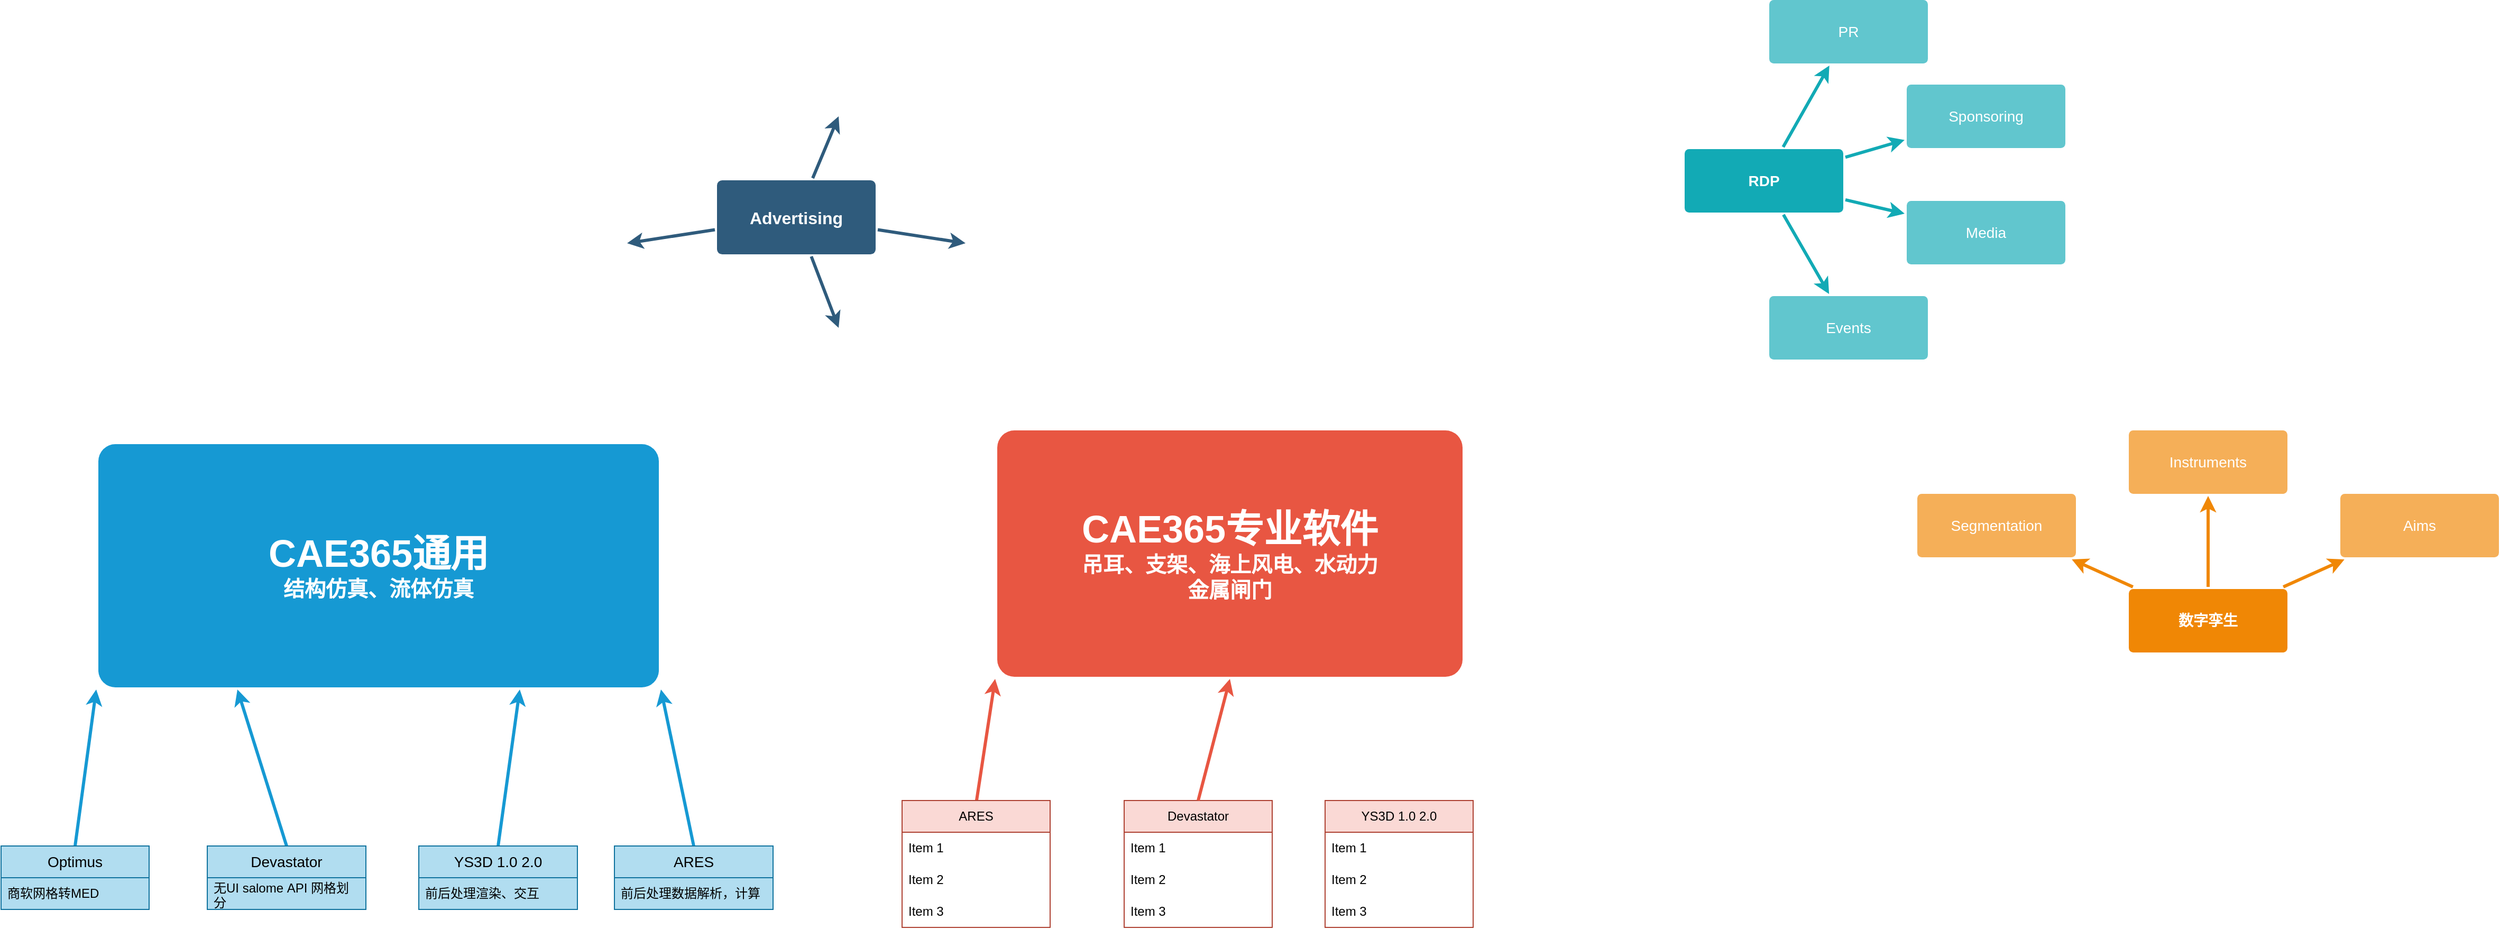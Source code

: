 <mxfile version="27.0.6">
  <diagram id="6a731a19-8d31-9384-78a2-239565b7b9f0" name="Page-1">
    <mxGraphModel dx="1694" dy="341" grid="1" gridSize="10" guides="1" tooltips="1" connect="1" arrows="1" fold="1" page="1" pageScale="1" pageWidth="1169" pageHeight="827" background="none" math="0" shadow="0">
      <root>
        <mxCell id="0" />
        <mxCell id="1" parent="0" />
        <mxCell id="1745" value="" style="edgeStyle=none;rounded=0;jumpStyle=none;html=1;shadow=0;labelBackgroundColor=none;startArrow=none;startFill=0;endArrow=classic;endFill=1;jettySize=auto;orthogonalLoop=1;strokeColor=#2F5B7C;strokeWidth=3;fontFamily=Helvetica;fontSize=16;fontColor=#23445D;spacing=5;" parent="1" source="1749" edge="1">
          <mxGeometry relative="1" as="geometry">
            <mxPoint x="610" y="320" as="targetPoint" />
          </mxGeometry>
        </mxCell>
        <mxCell id="1746" value="" style="edgeStyle=none;rounded=0;jumpStyle=none;html=1;shadow=0;labelBackgroundColor=none;startArrow=none;startFill=0;endArrow=classic;endFill=1;jettySize=auto;orthogonalLoop=1;strokeColor=#2F5B7C;strokeWidth=3;fontFamily=Helvetica;fontSize=16;fontColor=#23445D;spacing=5;" parent="1" source="1749" edge="1">
          <mxGeometry relative="1" as="geometry">
            <mxPoint x="730" y="440" as="targetPoint" />
          </mxGeometry>
        </mxCell>
        <mxCell id="1747" value="" style="edgeStyle=none;rounded=0;jumpStyle=none;html=1;shadow=0;labelBackgroundColor=none;startArrow=none;startFill=0;endArrow=classic;endFill=1;jettySize=auto;orthogonalLoop=1;strokeColor=#2F5B7C;strokeWidth=3;fontFamily=Helvetica;fontSize=16;fontColor=#23445D;spacing=5;" parent="1" source="1749" edge="1">
          <mxGeometry relative="1" as="geometry">
            <mxPoint x="610" y="520" as="targetPoint" />
          </mxGeometry>
        </mxCell>
        <mxCell id="1748" value="" style="edgeStyle=none;rounded=0;jumpStyle=none;html=1;shadow=0;labelBackgroundColor=none;startArrow=none;startFill=0;endArrow=classic;endFill=1;jettySize=auto;orthogonalLoop=1;strokeColor=#2F5B7C;strokeWidth=3;fontFamily=Helvetica;fontSize=16;fontColor=#23445D;spacing=5;" parent="1" source="1749" edge="1">
          <mxGeometry relative="1" as="geometry">
            <mxPoint x="410" y="440" as="targetPoint" />
          </mxGeometry>
        </mxCell>
        <mxCell id="1749" value="Advertising" style="rounded=1;whiteSpace=wrap;html=1;shadow=0;labelBackgroundColor=none;strokeColor=none;strokeWidth=3;fillColor=#2F5B7C;fontFamily=Helvetica;fontSize=16;fontColor=#FFFFFF;align=center;fontStyle=1;spacing=5;arcSize=7;perimeterSpacing=2;" parent="1" vertex="1">
          <mxGeometry x="495" y="380.5" width="150" height="70" as="geometry" />
        </mxCell>
        <mxCell id="1750" value="" style="edgeStyle=none;rounded=1;jumpStyle=none;html=1;shadow=0;labelBackgroundColor=none;startArrow=none;startFill=0;jettySize=auto;orthogonalLoop=1;strokeColor=#E85642;strokeWidth=3;fontFamily=Helvetica;fontSize=14;fontColor=#FFFFFF;spacing=5;fontStyle=1;fillColor=#b0e3e6;entryX=0;entryY=1;entryDx=0;entryDy=0;exitX=0.5;exitY=0.025;exitDx=0;exitDy=0;exitPerimeter=0;" parent="1" source="hU8TNFoHVjc1xS8ysNcD-1803" target="1753" edge="1">
          <mxGeometry relative="1" as="geometry">
            <mxPoint x="745.0" y="946.0" as="sourcePoint" />
          </mxGeometry>
        </mxCell>
        <mxCell id="1753" value="&lt;font style=&quot;font-size: 36px;&quot;&gt;CAE365专业软件&lt;/font&gt;&lt;div&gt;&lt;font style=&quot;font-size: 20px;&quot;&gt;吊耳、支架、海上风电、水动力&lt;/font&gt;&lt;/div&gt;&lt;div&gt;&lt;font style=&quot;font-size: 20px;&quot;&gt;金属闸门&lt;/font&gt;&lt;/div&gt;" style="rounded=1;whiteSpace=wrap;html=1;shadow=0;labelBackgroundColor=none;strokeColor=none;strokeWidth=3;fillColor=#e85642;fontFamily=Helvetica;fontSize=14;fontColor=#FFFFFF;align=center;spacing=5;fontStyle=1;arcSize=7;perimeterSpacing=2;" parent="1" vertex="1">
          <mxGeometry x="760" y="617" width="440" height="233" as="geometry" />
        </mxCell>
        <mxCell id="1757" value="" style="edgeStyle=none;rounded=0;jumpStyle=none;html=1;shadow=0;labelBackgroundColor=none;startArrow=none;startFill=0;endArrow=classic;endFill=1;jettySize=auto;orthogonalLoop=1;strokeColor=#1699D3;strokeWidth=3;fontFamily=Helvetica;fontSize=14;fontColor=#FFFFFF;spacing=5;exitX=0.5;exitY=0;exitDx=0;exitDy=0;entryX=0;entryY=1;entryDx=0;entryDy=0;" parent="1" source="hU8TNFoHVjc1xS8ysNcD-1781" target="1760" edge="1">
          <mxGeometry relative="1" as="geometry">
            <mxPoint x="480" y="900" as="targetPoint" />
            <mxPoint x="2.0" y="1008" as="sourcePoint" />
          </mxGeometry>
        </mxCell>
        <mxCell id="1758" value="" style="edgeStyle=none;rounded=0;jumpStyle=none;html=1;shadow=0;labelBackgroundColor=none;startArrow=none;startFill=0;endArrow=classic;endFill=1;jettySize=auto;orthogonalLoop=1;strokeColor=#1699D3;strokeWidth=3;fontFamily=Helvetica;fontSize=14;fontColor=#FFFFFF;spacing=5;entryX=0.25;entryY=1;entryDx=0;entryDy=0;exitX=0.5;exitY=0;exitDx=0;exitDy=0;" parent="1" source="hU8TNFoHVjc1xS8ysNcD-1785" target="1760" edge="1">
          <mxGeometry relative="1" as="geometry">
            <mxPoint x="125.0" y="1008" as="sourcePoint" />
            <mxPoint x="565" y="934" as="targetPoint" />
          </mxGeometry>
        </mxCell>
        <mxCell id="1759" value="" style="edgeStyle=none;rounded=0;jumpStyle=none;html=1;shadow=0;labelBackgroundColor=none;startArrow=none;startFill=0;endArrow=classic;endFill=1;jettySize=auto;orthogonalLoop=1;strokeColor=#1699D3;strokeWidth=3;fontFamily=Helvetica;fontSize=14;fontColor=#FFFFFF;spacing=5;entryX=1;entryY=1;entryDx=0;entryDy=0;exitX=0.5;exitY=0;exitDx=0;exitDy=0;" parent="1" source="hU8TNFoHVjc1xS8ysNcD-1799" target="1760" edge="1">
          <mxGeometry relative="1" as="geometry">
            <mxPoint x="520" y="980" as="sourcePoint" />
            <mxPoint x="730" y="870" as="targetPoint" />
          </mxGeometry>
        </mxCell>
        <mxCell id="1760" value="&lt;font style=&quot;font-size: 36px;&quot;&gt;CAE365通用&lt;/font&gt;&lt;div&gt;&lt;font style=&quot;font-size: 20px;&quot;&gt;结构仿真、流体仿真&lt;/font&gt;&lt;/div&gt;" style="rounded=1;whiteSpace=wrap;html=1;shadow=0;labelBackgroundColor=none;strokeColor=none;strokeWidth=3;fillColor=#1699d3;fontFamily=Helvetica;fontSize=14;fontColor=#FFFFFF;align=center;spacing=5;fontStyle=1;arcSize=7;perimeterSpacing=2;" parent="1" vertex="1">
          <mxGeometry x="-90" y="630" width="530" height="230" as="geometry" />
        </mxCell>
        <mxCell id="1764" value="数字孪生" style="rounded=1;whiteSpace=wrap;html=1;shadow=0;labelBackgroundColor=none;strokeColor=none;strokeWidth=3;fillColor=#F08705;fontFamily=Helvetica;fontSize=14;fontColor=#FFFFFF;align=center;spacing=5;fontStyle=1;arcSize=7;perimeterSpacing=2;" parent="1" vertex="1">
          <mxGeometry x="1830" y="767" width="150" height="60" as="geometry" />
        </mxCell>
        <mxCell id="1765" value="Aims&lt;br&gt;" style="rounded=1;whiteSpace=wrap;html=1;shadow=0;labelBackgroundColor=none;strokeColor=none;strokeWidth=3;fillColor=#f5af58;fontFamily=Helvetica;fontSize=14;fontColor=#FFFFFF;align=center;spacing=5;arcSize=7;perimeterSpacing=2;" parent="1" vertex="1">
          <mxGeometry x="2030" y="677" width="150" height="60" as="geometry" />
        </mxCell>
        <mxCell id="1766" value="" style="edgeStyle=none;rounded=0;jumpStyle=none;html=1;shadow=0;labelBackgroundColor=none;startArrow=none;startFill=0;endArrow=classic;endFill=1;jettySize=auto;orthogonalLoop=1;strokeColor=#F08705;strokeWidth=3;fontFamily=Helvetica;fontSize=14;fontColor=#FFFFFF;spacing=5;" parent="1" source="1764" target="1765" edge="1">
          <mxGeometry relative="1" as="geometry" />
        </mxCell>
        <mxCell id="1767" value="Instruments" style="rounded=1;whiteSpace=wrap;html=1;shadow=0;labelBackgroundColor=none;strokeColor=none;strokeWidth=3;fillColor=#f5af58;fontFamily=Helvetica;fontSize=14;fontColor=#FFFFFF;align=center;spacing=5;arcSize=7;perimeterSpacing=2;" parent="1" vertex="1">
          <mxGeometry x="1830" y="617" width="150" height="60" as="geometry" />
        </mxCell>
        <mxCell id="1768" value="" style="edgeStyle=none;rounded=0;jumpStyle=none;html=1;shadow=0;labelBackgroundColor=none;startArrow=none;startFill=0;endArrow=classic;endFill=1;jettySize=auto;orthogonalLoop=1;strokeColor=#F08705;strokeWidth=3;fontFamily=Helvetica;fontSize=14;fontColor=#FFFFFF;spacing=5;" parent="1" source="1764" target="1767" edge="1">
          <mxGeometry relative="1" as="geometry" />
        </mxCell>
        <mxCell id="1769" value="Segmentation" style="rounded=1;whiteSpace=wrap;html=1;shadow=0;labelBackgroundColor=none;strokeColor=none;strokeWidth=3;fillColor=#f5af58;fontFamily=Helvetica;fontSize=14;fontColor=#FFFFFF;align=center;spacing=5;arcSize=7;perimeterSpacing=2;" parent="1" vertex="1">
          <mxGeometry x="1630" y="677" width="150" height="60" as="geometry" />
        </mxCell>
        <mxCell id="1770" value="" style="edgeStyle=none;rounded=0;jumpStyle=none;html=1;shadow=0;labelBackgroundColor=none;startArrow=none;startFill=0;endArrow=classic;endFill=1;jettySize=auto;orthogonalLoop=1;strokeColor=#F08705;strokeWidth=3;fontFamily=Helvetica;fontSize=14;fontColor=#FFFFFF;spacing=5;" parent="1" source="1764" target="1769" edge="1">
          <mxGeometry relative="1" as="geometry" />
        </mxCell>
        <mxCell id="1771" value="RDP" style="rounded=1;whiteSpace=wrap;html=1;shadow=0;labelBackgroundColor=none;strokeColor=none;strokeWidth=3;fillColor=#12aab5;fontFamily=Helvetica;fontSize=14;fontColor=#FFFFFF;align=center;spacing=5;fontStyle=1;arcSize=7;perimeterSpacing=2;" parent="1" vertex="1">
          <mxGeometry x="1410" y="351.0" width="150" height="60" as="geometry" />
        </mxCell>
        <mxCell id="1772" value="Events" style="rounded=1;whiteSpace=wrap;html=1;shadow=0;labelBackgroundColor=none;strokeColor=none;strokeWidth=3;fillColor=#61c6ce;fontFamily=Helvetica;fontSize=14;fontColor=#FFFFFF;align=center;spacing=5;fontStyle=0;arcSize=7;perimeterSpacing=2;" parent="1" vertex="1">
          <mxGeometry x="1490" y="490" width="150" height="60" as="geometry" />
        </mxCell>
        <mxCell id="1773" value="" style="edgeStyle=none;rounded=1;jumpStyle=none;html=1;shadow=0;labelBackgroundColor=none;startArrow=none;startFill=0;jettySize=auto;orthogonalLoop=1;strokeColor=#12AAB5;strokeWidth=3;fontFamily=Helvetica;fontSize=14;fontColor=#FFFFFF;spacing=5;fontStyle=1;fillColor=#b0e3e6;" parent="1" source="1771" target="1772" edge="1">
          <mxGeometry relative="1" as="geometry" />
        </mxCell>
        <mxCell id="1774" value="Media" style="rounded=1;whiteSpace=wrap;html=1;shadow=0;labelBackgroundColor=none;strokeColor=none;strokeWidth=3;fillColor=#61c6ce;fontFamily=Helvetica;fontSize=14;fontColor=#FFFFFF;align=center;spacing=5;fontStyle=0;arcSize=7;perimeterSpacing=2;" parent="1" vertex="1">
          <mxGeometry x="1620" y="400" width="150" height="60" as="geometry" />
        </mxCell>
        <mxCell id="1775" value="" style="edgeStyle=none;rounded=1;jumpStyle=none;html=1;shadow=0;labelBackgroundColor=none;startArrow=none;startFill=0;jettySize=auto;orthogonalLoop=1;strokeColor=#12AAB5;strokeWidth=3;fontFamily=Helvetica;fontSize=14;fontColor=#FFFFFF;spacing=5;fontStyle=1;fillColor=#b0e3e6;" parent="1" source="1771" target="1774" edge="1">
          <mxGeometry relative="1" as="geometry" />
        </mxCell>
        <mxCell id="1776" value="Sponsoring" style="rounded=1;whiteSpace=wrap;html=1;shadow=0;labelBackgroundColor=none;strokeColor=none;strokeWidth=3;fillColor=#61c6ce;fontFamily=Helvetica;fontSize=14;fontColor=#FFFFFF;align=center;spacing=5;fontStyle=0;arcSize=7;perimeterSpacing=2;" parent="1" vertex="1">
          <mxGeometry x="1620" y="290" width="150" height="60" as="geometry" />
        </mxCell>
        <mxCell id="1777" value="" style="edgeStyle=none;rounded=1;jumpStyle=none;html=1;shadow=0;labelBackgroundColor=none;startArrow=none;startFill=0;jettySize=auto;orthogonalLoop=1;strokeColor=#12AAB5;strokeWidth=3;fontFamily=Helvetica;fontSize=14;fontColor=#FFFFFF;spacing=5;fontStyle=1;fillColor=#b0e3e6;" parent="1" source="1771" target="1776" edge="1">
          <mxGeometry relative="1" as="geometry" />
        </mxCell>
        <mxCell id="1778" value="PR" style="rounded=1;whiteSpace=wrap;html=1;shadow=0;labelBackgroundColor=none;strokeColor=none;strokeWidth=3;fillColor=#61c6ce;fontFamily=Helvetica;fontSize=14;fontColor=#FFFFFF;align=center;spacing=5;fontStyle=0;arcSize=7;perimeterSpacing=2;" parent="1" vertex="1">
          <mxGeometry x="1490" y="210" width="150" height="60" as="geometry" />
        </mxCell>
        <mxCell id="1779" value="" style="edgeStyle=none;rounded=1;jumpStyle=none;html=1;shadow=0;labelBackgroundColor=none;startArrow=none;startFill=0;jettySize=auto;orthogonalLoop=1;strokeColor=#12AAB5;strokeWidth=3;fontFamily=Helvetica;fontSize=14;fontColor=#FFFFFF;spacing=5;fontStyle=1;fillColor=#b0e3e6;" parent="1" source="1771" target="1778" edge="1">
          <mxGeometry relative="1" as="geometry" />
        </mxCell>
        <mxCell id="rSEE2Miv-pQjoeNsD3oL-1780" value="" style="edgeStyle=none;rounded=0;jumpStyle=none;html=1;shadow=0;labelBackgroundColor=none;startArrow=none;startFill=0;endArrow=classic;endFill=1;jettySize=auto;orthogonalLoop=1;strokeColor=#1699D3;strokeWidth=3;fontFamily=Helvetica;fontSize=14;fontColor=#FFFFFF;spacing=5;entryX=0.75;entryY=1;entryDx=0;entryDy=0;exitX=0.5;exitY=0;exitDx=0;exitDy=0;" parent="1" source="hU8TNFoHVjc1xS8ysNcD-1797" target="1760" edge="1">
          <mxGeometry relative="1" as="geometry">
            <mxPoint x="325" y="1008" as="sourcePoint" />
            <mxPoint x="445" y="812" as="targetPoint" />
          </mxGeometry>
        </mxCell>
        <mxCell id="hU8TNFoHVjc1xS8ysNcD-1781" value="&lt;span style=&quot;font-size: 14px;&quot;&gt;&lt;font style=&quot;color: rgb(0, 0, 0);&quot;&gt;Optimus&lt;/font&gt;&lt;/span&gt;" style="swimlane;fontStyle=0;childLayout=stackLayout;horizontal=1;startSize=30;horizontalStack=0;resizeParent=1;resizeParentMax=0;resizeLast=0;collapsible=1;marginBottom=0;whiteSpace=wrap;html=1;fillColor=#b1ddf0;strokeColor=#10739e;" vertex="1" parent="1">
          <mxGeometry x="-182" y="1010" width="140" height="60" as="geometry">
            <mxRectangle x="-145" y="1100" width="60" height="30" as="alternateBounds" />
          </mxGeometry>
        </mxCell>
        <mxCell id="hU8TNFoHVjc1xS8ysNcD-1782" value="商软网格转MED" style="text;strokeColor=#10739e;fillColor=#b1ddf0;align=left;verticalAlign=middle;spacingLeft=4;spacingRight=4;overflow=hidden;points=[[0,0.5],[1,0.5]];portConstraint=eastwest;rotatable=0;whiteSpace=wrap;html=1;" vertex="1" parent="hU8TNFoHVjc1xS8ysNcD-1781">
          <mxGeometry y="30" width="140" height="30" as="geometry" />
        </mxCell>
        <mxCell id="hU8TNFoHVjc1xS8ysNcD-1785" value="&lt;span style=&quot;font-size: 14px;&quot;&gt;Devastator&lt;/span&gt;" style="swimlane;fontStyle=0;childLayout=stackLayout;horizontal=1;startSize=30;horizontalStack=0;resizeParent=1;resizeParentMax=0;resizeLast=0;collapsible=1;marginBottom=0;whiteSpace=wrap;html=1;fillColor=#b1ddf0;strokeColor=#10739e;movable=1;resizable=1;rotatable=1;deletable=1;editable=1;locked=0;connectable=1;" vertex="1" parent="1">
          <mxGeometry x="13" y="1010" width="150" height="60" as="geometry">
            <mxRectangle x="-145" y="1100" width="60" height="30" as="alternateBounds" />
          </mxGeometry>
        </mxCell>
        <mxCell id="hU8TNFoHVjc1xS8ysNcD-1786" value="无UI&amp;nbsp;salome&amp;nbsp;API&amp;nbsp;网格划分" style="text;strokeColor=#10739e;fillColor=#b1ddf0;align=left;verticalAlign=middle;spacingLeft=4;spacingRight=4;overflow=hidden;points=[[0,0.5],[1,0.5]];portConstraint=eastwest;rotatable=1;whiteSpace=wrap;html=1;movable=1;resizable=1;deletable=1;editable=1;locked=0;connectable=1;" vertex="1" parent="hU8TNFoHVjc1xS8ysNcD-1785">
          <mxGeometry y="30" width="150" height="30" as="geometry" />
        </mxCell>
        <mxCell id="hU8TNFoHVjc1xS8ysNcD-1797" value="&lt;span style=&quot;font-size: 14px;&quot;&gt;YS3D 1.0 2.0&lt;/span&gt;" style="swimlane;fontStyle=0;childLayout=stackLayout;horizontal=1;startSize=30;horizontalStack=0;resizeParent=1;resizeParentMax=0;resizeLast=0;collapsible=1;marginBottom=0;whiteSpace=wrap;html=1;fillColor=#b1ddf0;strokeColor=#10739e;movable=1;resizable=1;rotatable=1;deletable=1;editable=1;locked=0;connectable=1;" vertex="1" parent="1">
          <mxGeometry x="213" y="1010" width="150" height="60" as="geometry">
            <mxRectangle x="-145" y="1100" width="60" height="30" as="alternateBounds" />
          </mxGeometry>
        </mxCell>
        <mxCell id="hU8TNFoHVjc1xS8ysNcD-1798" value="前后处理渲染、交互" style="text;strokeColor=#10739e;fillColor=#b1ddf0;align=left;verticalAlign=middle;spacingLeft=4;spacingRight=4;overflow=hidden;points=[[0,0.5],[1,0.5]];portConstraint=eastwest;rotatable=1;whiteSpace=wrap;html=1;movable=1;resizable=1;deletable=1;editable=1;locked=0;connectable=1;" vertex="1" parent="hU8TNFoHVjc1xS8ysNcD-1797">
          <mxGeometry y="30" width="150" height="30" as="geometry" />
        </mxCell>
        <mxCell id="hU8TNFoHVjc1xS8ysNcD-1799" value="&lt;span style=&quot;font-size: 14px;&quot;&gt;ARES&lt;/span&gt;" style="swimlane;fontStyle=0;childLayout=stackLayout;horizontal=1;startSize=30;horizontalStack=0;resizeParent=1;resizeParentMax=0;resizeLast=0;collapsible=1;marginBottom=0;whiteSpace=wrap;html=1;fillColor=#b1ddf0;strokeColor=#10739e;movable=1;resizable=1;rotatable=1;deletable=1;editable=1;locked=0;connectable=1;" vertex="1" parent="1">
          <mxGeometry x="398" y="1010" width="150" height="60" as="geometry">
            <mxRectangle x="-145" y="1100" width="60" height="30" as="alternateBounds" />
          </mxGeometry>
        </mxCell>
        <mxCell id="hU8TNFoHVjc1xS8ysNcD-1800" value="前后处理数据解析，计算" style="text;strokeColor=#10739e;fillColor=#b1ddf0;align=left;verticalAlign=middle;spacingLeft=4;spacingRight=4;overflow=hidden;points=[[0,0.5],[1,0.5]];portConstraint=eastwest;rotatable=1;whiteSpace=wrap;html=1;movable=1;resizable=1;deletable=1;editable=1;locked=0;connectable=1;" vertex="1" parent="hU8TNFoHVjc1xS8ysNcD-1799">
          <mxGeometry y="30" width="150" height="30" as="geometry" />
        </mxCell>
        <mxCell id="hU8TNFoHVjc1xS8ysNcD-1803" value="ARES" style="swimlane;fontStyle=0;childLayout=stackLayout;horizontal=1;startSize=30;horizontalStack=0;resizeParent=1;resizeParentMax=0;resizeLast=0;collapsible=1;marginBottom=0;whiteSpace=wrap;html=1;strokeColor=#ae4132;align=center;verticalAlign=middle;fontFamily=Helvetica;fontSize=12;resizable=1;fillColor=#fad9d5;" vertex="1" parent="1">
          <mxGeometry x="670" y="967" width="140" height="120" as="geometry" />
        </mxCell>
        <mxCell id="hU8TNFoHVjc1xS8ysNcD-1804" value="Item 1" style="text;strokeColor=none;fillColor=none;align=left;verticalAlign=middle;spacingLeft=4;spacingRight=4;overflow=hidden;points=[[0,0.5],[1,0.5]];portConstraint=eastwest;rotatable=0;whiteSpace=wrap;html=1;fontFamily=Helvetica;fontSize=12;fontColor=default;fontStyle=0;resizable=1;horizontal=1;" vertex="1" parent="hU8TNFoHVjc1xS8ysNcD-1803">
          <mxGeometry y="30" width="140" height="30" as="geometry" />
        </mxCell>
        <mxCell id="hU8TNFoHVjc1xS8ysNcD-1805" value="Item 2" style="text;strokeColor=none;fillColor=none;align=left;verticalAlign=middle;spacingLeft=4;spacingRight=4;overflow=hidden;points=[[0,0.5],[1,0.5]];portConstraint=eastwest;rotatable=0;whiteSpace=wrap;html=1;fontFamily=Helvetica;fontSize=12;fontColor=default;fontStyle=0;resizable=1;horizontal=1;" vertex="1" parent="hU8TNFoHVjc1xS8ysNcD-1803">
          <mxGeometry y="60" width="140" height="30" as="geometry" />
        </mxCell>
        <mxCell id="hU8TNFoHVjc1xS8ysNcD-1806" value="Item 3" style="text;strokeColor=none;fillColor=none;align=left;verticalAlign=middle;spacingLeft=4;spacingRight=4;overflow=hidden;points=[[0,0.5],[1,0.5]];portConstraint=eastwest;rotatable=0;whiteSpace=wrap;html=1;fontFamily=Helvetica;fontSize=12;fontColor=default;fontStyle=0;resizable=1;horizontal=1;" vertex="1" parent="hU8TNFoHVjc1xS8ysNcD-1803">
          <mxGeometry y="90" width="140" height="30" as="geometry" />
        </mxCell>
        <mxCell id="hU8TNFoHVjc1xS8ysNcD-1809" value="Devastator" style="swimlane;fontStyle=0;childLayout=stackLayout;horizontal=1;startSize=30;horizontalStack=0;resizeParent=1;resizeParentMax=0;resizeLast=0;collapsible=1;marginBottom=0;whiteSpace=wrap;html=1;strokeColor=#ae4132;align=center;verticalAlign=middle;fontFamily=Helvetica;fontSize=12;resizable=1;fillColor=#fad9d5;" vertex="1" parent="1">
          <mxGeometry x="880" y="967" width="140" height="120" as="geometry" />
        </mxCell>
        <mxCell id="hU8TNFoHVjc1xS8ysNcD-1810" value="Item 1" style="text;strokeColor=none;fillColor=none;align=left;verticalAlign=middle;spacingLeft=4;spacingRight=4;overflow=hidden;points=[[0,0.5],[1,0.5]];portConstraint=eastwest;rotatable=0;whiteSpace=wrap;html=1;fontFamily=Helvetica;fontSize=12;fontColor=default;fontStyle=0;resizable=1;horizontal=1;" vertex="1" parent="hU8TNFoHVjc1xS8ysNcD-1809">
          <mxGeometry y="30" width="140" height="30" as="geometry" />
        </mxCell>
        <mxCell id="hU8TNFoHVjc1xS8ysNcD-1811" value="Item 2" style="text;strokeColor=none;fillColor=none;align=left;verticalAlign=middle;spacingLeft=4;spacingRight=4;overflow=hidden;points=[[0,0.5],[1,0.5]];portConstraint=eastwest;rotatable=0;whiteSpace=wrap;html=1;fontFamily=Helvetica;fontSize=12;fontColor=default;fontStyle=0;resizable=1;horizontal=1;" vertex="1" parent="hU8TNFoHVjc1xS8ysNcD-1809">
          <mxGeometry y="60" width="140" height="30" as="geometry" />
        </mxCell>
        <mxCell id="hU8TNFoHVjc1xS8ysNcD-1812" value="Item 3" style="text;strokeColor=none;fillColor=none;align=left;verticalAlign=middle;spacingLeft=4;spacingRight=4;overflow=hidden;points=[[0,0.5],[1,0.5]];portConstraint=eastwest;rotatable=0;whiteSpace=wrap;html=1;fontFamily=Helvetica;fontSize=12;fontColor=default;fontStyle=0;resizable=1;horizontal=1;" vertex="1" parent="hU8TNFoHVjc1xS8ysNcD-1809">
          <mxGeometry y="90" width="140" height="30" as="geometry" />
        </mxCell>
        <mxCell id="hU8TNFoHVjc1xS8ysNcD-1813" value="YS3D 1.0 2.0" style="swimlane;fontStyle=0;childLayout=stackLayout;horizontal=1;startSize=30;horizontalStack=0;resizeParent=1;resizeParentMax=0;resizeLast=0;collapsible=1;marginBottom=0;whiteSpace=wrap;html=1;strokeColor=#ae4132;align=center;verticalAlign=middle;fontFamily=Helvetica;fontSize=12;resizable=1;fillColor=#fad9d5;" vertex="1" parent="1">
          <mxGeometry x="1070" y="967" width="140" height="120" as="geometry" />
        </mxCell>
        <mxCell id="hU8TNFoHVjc1xS8ysNcD-1814" value="Item 1" style="text;strokeColor=none;fillColor=none;align=left;verticalAlign=middle;spacingLeft=4;spacingRight=4;overflow=hidden;points=[[0,0.5],[1,0.5]];portConstraint=eastwest;rotatable=0;whiteSpace=wrap;html=1;fontFamily=Helvetica;fontSize=12;fontColor=default;fontStyle=0;resizable=1;horizontal=1;" vertex="1" parent="hU8TNFoHVjc1xS8ysNcD-1813">
          <mxGeometry y="30" width="140" height="30" as="geometry" />
        </mxCell>
        <mxCell id="hU8TNFoHVjc1xS8ysNcD-1815" value="Item 2" style="text;strokeColor=none;fillColor=none;align=left;verticalAlign=middle;spacingLeft=4;spacingRight=4;overflow=hidden;points=[[0,0.5],[1,0.5]];portConstraint=eastwest;rotatable=0;whiteSpace=wrap;html=1;fontFamily=Helvetica;fontSize=12;fontColor=default;fontStyle=0;resizable=1;horizontal=1;" vertex="1" parent="hU8TNFoHVjc1xS8ysNcD-1813">
          <mxGeometry y="60" width="140" height="30" as="geometry" />
        </mxCell>
        <mxCell id="hU8TNFoHVjc1xS8ysNcD-1816" value="Item 3" style="text;strokeColor=none;fillColor=none;align=left;verticalAlign=middle;spacingLeft=4;spacingRight=4;overflow=hidden;points=[[0,0.5],[1,0.5]];portConstraint=eastwest;rotatable=0;whiteSpace=wrap;html=1;fontFamily=Helvetica;fontSize=12;fontColor=default;fontStyle=0;resizable=1;horizontal=1;" vertex="1" parent="hU8TNFoHVjc1xS8ysNcD-1813">
          <mxGeometry y="90" width="140" height="30" as="geometry" />
        </mxCell>
        <mxCell id="hU8TNFoHVjc1xS8ysNcD-1817" value="" style="edgeStyle=none;rounded=1;jumpStyle=none;html=1;shadow=0;labelBackgroundColor=none;startArrow=none;startFill=0;jettySize=auto;orthogonalLoop=1;strokeColor=#E85642;strokeWidth=3;fontFamily=Helvetica;fontSize=14;fontColor=#FFFFFF;spacing=5;fontStyle=1;fillColor=#b0e3e6;entryX=0.5;entryY=1;entryDx=0;entryDy=0;exitX=0.5;exitY=0;exitDx=0;exitDy=0;" edge="1" parent="1" source="hU8TNFoHVjc1xS8ysNcD-1809" target="1753">
          <mxGeometry relative="1" as="geometry">
            <mxPoint x="750" y="988" as="sourcePoint" />
            <mxPoint x="768" y="870" as="targetPoint" />
          </mxGeometry>
        </mxCell>
      </root>
    </mxGraphModel>
  </diagram>
</mxfile>
